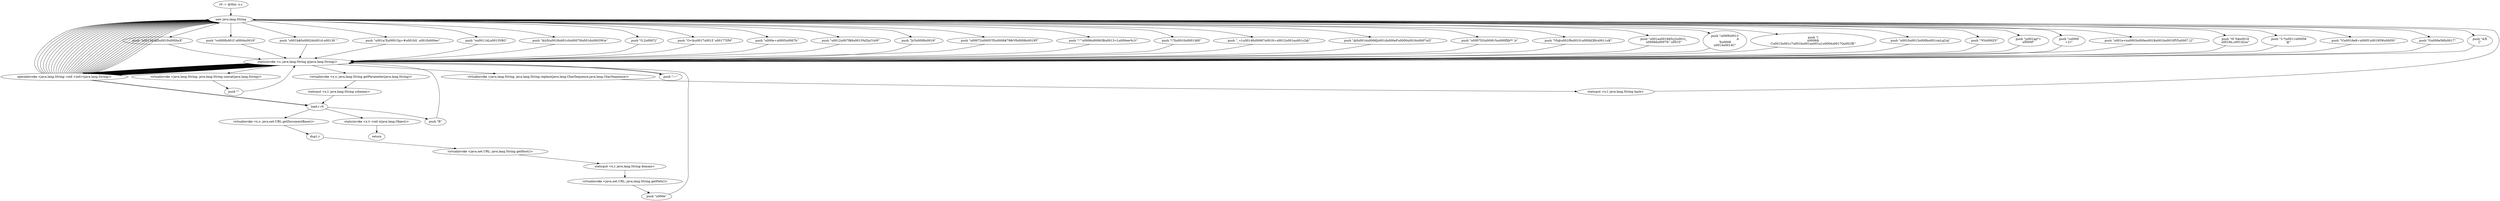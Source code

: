 digraph "" {
    "r0 := @this: x.s"
    "new java.lang.String"
    "r0 := @this: x.s"->"new java.lang.String";
    "push \"3.*|\u0011\u00058\r@\""
    "new java.lang.String"->"push \"3.*|\u0011\u00058\r@\"";
    "staticinvoke <s: java.lang.String g(java.lang.String)>"
    "push \"3.*|\u0011\u00058\r@\""->"staticinvoke <s: java.lang.String g(java.lang.String)>";
    "specialinvoke <java.lang.String: void <init>(java.lang.String)>"
    "staticinvoke <s: java.lang.String g(java.lang.String)>"->"specialinvoke <java.lang.String: void <init>(java.lang.String)>";
    "specialinvoke <java.lang.String: void <init>(java.lang.String)>"->"new java.lang.String";
    "push \"V)\u0016e8+\u0005\'\u00195W\u0005t\""
    "new java.lang.String"->"push \"V)\u0016e8+\u0005\'\u00195W\u0005t\"";
    "push \"V)\u0016e8+\u0005\'\u00195W\u0005t\""->"staticinvoke <s: java.lang.String g(java.lang.String)>";
    "staticinvoke <s: java.lang.String g(java.lang.String)>"->"specialinvoke <java.lang.String: void <init>(java.lang.String)>";
    "specialinvoke <java.lang.String: void <init>(java.lang.String)>"->"new java.lang.String";
    "push \"G\u000e56\f\u0017\""
    "new java.lang.String"->"push \"G\u000e56\f\u0017\"";
    "push \"G\u000e56\f\u0017\""->"staticinvoke <s: java.lang.String g(java.lang.String)>";
    "staticinvoke <s: java.lang.String g(java.lang.String)>"->"specialinvoke <java.lang.String: void <init>(java.lang.String)>";
    "specialinvoke <java.lang.String: void <init>(java.lang.String)>"->"new java.lang.String";
    "push \"4/X\r[\""
    "new java.lang.String"->"push \"4/X\r[\"";
    "push \"4/X\r[\""->"staticinvoke <s: java.lang.String g(java.lang.String)>";
    "staticinvoke <s: java.lang.String g(java.lang.String)>"->"specialinvoke <java.lang.String: void <init>(java.lang.String)>";
    "specialinvoke <java.lang.String: void <init>(java.lang.String)>"->"new java.lang.String";
    "push \"\u0013&\tkD\u0010\u000bsX\""
    "new java.lang.String"->"push \"\u0013&\tkD\u0010\u000bsX\"";
    "push \"\u0013&\tkD\u0010\u000bsX\""->"staticinvoke <s: java.lang.String g(java.lang.String)>";
    "staticinvoke <s: java.lang.String g(java.lang.String)>"->"specialinvoke <java.lang.String: void <init>(java.lang.String)>";
    "specialinvoke <java.lang.String: void <init>(java.lang.String)>"->"new java.lang.String";
    "push \"v\u000f\u001f \u0004\u0019\""
    "new java.lang.String"->"push \"v\u000f\u001f \u0004\u0019\"";
    "push \"v\u000f\u001f \u0004\u0019\""->"staticinvoke <s: java.lang.String g(java.lang.String)>";
    "staticinvoke <s: java.lang.String g(java.lang.String)>"->"specialinvoke <java.lang.String: void <init>(java.lang.String)>";
    "specialinvoke <java.lang.String: void <init>(java.lang.String)>"->"new java.lang.String";
    "push \"\u001b$0\u0002d\u001d-\u00130`\""
    "new java.lang.String"->"push \"\u001b$0\u0002d\u001d-\u00130`\"";
    "push \"\u001b$0\u0002d\u001d-\u00130`\""->"staticinvoke <s: java.lang.String g(java.lang.String)>";
    "staticinvoke <s: java.lang.String g(java.lang.String)>"->"specialinvoke <java.lang.String: void <init>(java.lang.String)>";
    "specialinvoke <java.lang.String: void <init>(java.lang.String)>"->"new java.lang.String";
    "push \"\u001a!X\u00015g=#\u001bS .\u001f\u000eo\""
    "new java.lang.String"->"push \"\u001a!X\u00015g=#\u001bS .\u001f\u000eo\"";
    "push \"\u001a!X\u00015g=#\u001bS .\u001f\u000eo\""->"staticinvoke <s: java.lang.String g(java.lang.String)>";
    "staticinvoke <s: java.lang.String g(java.lang.String)>"->"specialinvoke <java.lang.String: void <init>(java.lang.String)>";
    "specialinvoke <java.lang.String: void <init>(java.lang.String)>"->"new java.lang.String";
    "push \"o\u0011AL\u0013V8G\""
    "new java.lang.String"->"push \"o\u0011AL\u0013V8G\"";
    "push \"o\u0011AL\u0013V8G\""->"staticinvoke <s: java.lang.String g(java.lang.String)>";
    "staticinvoke <s: java.lang.String g(java.lang.String)>"->"specialinvoke <java.lang.String: void <init>(java.lang.String)>";
    "specialinvoke <java.lang.String: void <init>(java.lang.String)>"->"new java.lang.String";
    "push \"&h5\t\u0018\u001c0\u0007H\u001d\u0003W(e\""
    "new java.lang.String"->"push \"&h5\t\u0018\u001c0\u0007H\u001d\u0003W(e\"";
    "push \"&h5\t\u0018\u001c0\u0007H\u001d\u0003W(e\""->"staticinvoke <s: java.lang.String g(java.lang.String)>";
    "staticinvoke <s: java.lang.String g(java.lang.String)>"->"specialinvoke <java.lang.String: void <init>(java.lang.String)>";
    "specialinvoke <java.lang.String: void <init>(java.lang.String)>"->"new java.lang.String";
    "push \"O,2\u0007j\""
    "new java.lang.String"->"push \"O,2\u0007j\"";
    "push \"O,2\u0007j\""->"staticinvoke <s: java.lang.String g(java.lang.String)>";
    "staticinvoke <s: java.lang.String g(java.lang.String)>"->"specialinvoke <java.lang.String: void <init>(java.lang.String)>";
    "specialinvoke <java.lang.String: void <init>(java.lang.String)>"->"new java.lang.String";
    "push \"O<&\u0017\u0015`\u00177\f/M\""
    "new java.lang.String"->"push \"O<&\u0017\u0015`\u00177\f/M\"";
    "push \"O<&\u0017\u0015`\u00177\f/M\""->"staticinvoke <s: java.lang.String g(java.lang.String)>";
    "staticinvoke <s: java.lang.String g(java.lang.String)>"->"specialinvoke <java.lang.String: void <init>(java.lang.String)>";
    "specialinvoke <java.lang.String: void <init>(java.lang.String)>"->"new java.lang.String";
    "push \"\u000e+\u0005\u0007b\""
    "new java.lang.String"->"push \"\u000e+\u0005\u0007b\"";
    "push \"\u000e+\u0005\u0007b\""->"staticinvoke <s: java.lang.String g(java.lang.String)>";
    "staticinvoke <s: java.lang.String g(java.lang.String)>"->"specialinvoke <java.lang.String: void <init>(java.lang.String)>";
    "specialinvoke <java.lang.String: void <init>(java.lang.String)>"->"new java.lang.String";
    "push \"\u0012\u007f$9\u0013%jYp)?/uM\""
    "new java.lang.String"->"push \"\u0012\u007f$9\u0013%jYp)?/uM\"";
    "push \"\u0012\u007f$9\u0013%jYp)?/uM\""->"staticinvoke <s: java.lang.String g(java.lang.String)>";
    "staticinvoke <s: java.lang.String g(java.lang.String)>"->"specialinvoke <java.lang.String: void <init>(java.lang.String)>";
    "specialinvoke <java.lang.String: void <init>(java.lang.String)>"->"new java.lang.String";
    "push \"JyY\u0008\u0019\""
    "new java.lang.String"->"push \"JyY\u0008\u0019\"";
    "push \"JyY\u0008\u0019\""->"staticinvoke <s: java.lang.String g(java.lang.String)>";
    "staticinvoke <s: java.lang.String g(java.lang.String)>"->"specialinvoke <java.lang.String: void <init>(java.lang.String)>";
    "load.r r0"
    "specialinvoke <java.lang.String: void <init>(java.lang.String)>"->"load.r r0";
    "push \"R\""
    "load.r r0"->"push \"R\"";
    "push \"R\""->"staticinvoke <s: java.lang.String g(java.lang.String)>";
    "virtualinvoke <x.s: java.lang.String getParameter(java.lang.String)>"
    "staticinvoke <s: java.lang.String g(java.lang.String)>"->"virtualinvoke <x.s: java.lang.String getParameter(java.lang.String)>";
    "staticput <x.l: java.lang.String schemes>"
    "virtualinvoke <x.s: java.lang.String getParameter(java.lang.String)>"->"staticput <x.l: java.lang.String schemes>";
    "staticput <x.l: java.lang.String schemes>"->"load.r r0";
    "virtualinvoke <x.s: java.net.URL getDocumentBase()>"
    "load.r r0"->"virtualinvoke <x.s: java.net.URL getDocumentBase()>";
    "dup1.r"
    "virtualinvoke <x.s: java.net.URL getDocumentBase()>"->"dup1.r";
    "virtualinvoke <java.net.URL: java.lang.String getHost()>"
    "dup1.r"->"virtualinvoke <java.net.URL: java.lang.String getHost()>";
    "staticput <x.l: java.lang.String domain>"
    "virtualinvoke <java.net.URL: java.lang.String getHost()>"->"staticput <x.l: java.lang.String domain>";
    "virtualinvoke <java.net.URL: java.lang.String getPath()>"
    "staticput <x.l: java.lang.String domain>"->"virtualinvoke <java.net.URL: java.lang.String getPath()>";
    "push \"\u000e\""
    "virtualinvoke <java.net.URL: java.lang.String getPath()>"->"push \"\u000e\"";
    "push \"\u000e\""->"staticinvoke <s: java.lang.String g(java.lang.String)>";
    "push \":~\""
    "staticinvoke <s: java.lang.String g(java.lang.String)>"->"push \":~\"";
    "push \":~\""->"staticinvoke <s: java.lang.String g(java.lang.String)>";
    "virtualinvoke <java.lang.String: java.lang.String concat(java.lang.String)>"
    "staticinvoke <s: java.lang.String g(java.lang.String)>"->"virtualinvoke <java.lang.String: java.lang.String concat(java.lang.String)>";
    "push \"\""
    "virtualinvoke <java.lang.String: java.lang.String concat(java.lang.String)>"->"push \"\"";
    "push \"\""->"staticinvoke <s: java.lang.String g(java.lang.String)>";
    "virtualinvoke <java.lang.String: java.lang.String replace(java.lang.CharSequence,java.lang.CharSequence)>"
    "staticinvoke <s: java.lang.String g(java.lang.String)>"->"virtualinvoke <java.lang.String: java.lang.String replace(java.lang.CharSequence,java.lang.CharSequence)>";
    "staticput <x.l: java.lang.String hash>"
    "virtualinvoke <java.lang.String: java.lang.String replace(java.lang.CharSequence,java.lang.CharSequence)>"->"staticput <x.l: java.lang.String hash>";
    "staticput <x.l: java.lang.String hash>"->"new java.lang.String";
    "push \"\u00072\u0005?l5\u0006$798rV\f\u0008\u0019Y\""
    "new java.lang.String"->"push \"\u00072\u0005?l5\u0006$798rV\f\u0008\u0019Y\"";
    "push \"\u00072\u0005?l5\u0006$798rV\f\u0008\u0019Y\""->"staticinvoke <s: java.lang.String g(java.lang.String)>";
    "staticinvoke <s: java.lang.String g(java.lang.String)>"->"specialinvoke <java.lang.String: void <init>(java.lang.String)>";
    "specialinvoke <java.lang.String: void <init>(java.lang.String)>"->"new java.lang.String";
    "push \"!^\u0006\u00063B\u0013=L\u000ew%1t\""
    "new java.lang.String"->"push \"!^\u0006\u00063B\u0013=L\u000ew%1t\"";
    "push \"!^\u0006\u00063B\u0013=L\u000ew%1t\""->"staticinvoke <s: java.lang.String g(java.lang.String)>";
    "staticinvoke <s: java.lang.String g(java.lang.String)>"->"specialinvoke <java.lang.String: void <init>(java.lang.String)>";
    "specialinvoke <java.lang.String: void <init>(java.lang.String)>"->"new java.lang.String";
    "push \"\\\"X\u0010\u0001\\8H\""
    "new java.lang.String"->"push \"\\\"X\u0010\u0001\\8H\"";
    "push \"\\\"X\u0010\u0001\\8H\""->"staticinvoke <s: java.lang.String g(java.lang.String)>";
    "staticinvoke <s: java.lang.String g(java.lang.String)>"->"specialinvoke <java.lang.String: void <init>(java.lang.String)>";
    "specialinvoke <java.lang.String: void <init>(java.lang.String)>"->"new java.lang.String";
    "push \"_=l;\u0014f\u00067\u0018+\u0012\u001a\u001c2@\""
    "new java.lang.String"->"push \"_=l;\u0014f\u00067\u0018+\u0012\u001a\u001c2@\"";
    "push \"_=l;\u0014f\u00067\u0018+\u0012\u001a\u001c2@\""->"staticinvoke <s: java.lang.String g(java.lang.String)>";
    "staticinvoke <s: java.lang.String g(java.lang.String)>"->"specialinvoke <java.lang.String: void <init>(java.lang.String)>";
    "specialinvoke <java.lang.String: void <init>(java.lang.String)>"->"new java.lang.String";
    "push \"@\f\u0014\u0006J\u001d\u000eF\u0000\u0016\u0007uQ\""
    "new java.lang.String"->"push \"@\f\u0014\u0006J\u001d\u000eF\u0000\u0016\u0007uQ\"";
    "push \"@\f\u0014\u0006J\u001d\u000eF\u0000\u0016\u0007uQ\""->"staticinvoke <s: java.lang.String g(java.lang.String)>";
    "staticinvoke <s: java.lang.String g(java.lang.String)>"->"specialinvoke <java.lang.String: void <init>(java.lang.String)>";
    "specialinvoke <java.lang.String: void <init>(java.lang.String)>"->"new java.lang.String";
    "push \"\u0007D3\u0000;%\u000fXk** .b\""
    "new java.lang.String"->"push \"\u0007D3\u0000;%\u000fXk** .b\"";
    "push \"\u0007D3\u0000;%\u000fXk** .b\""->"staticinvoke <s: java.lang.String g(java.lang.String)>";
    "staticinvoke <s: java.lang.String g(java.lang.String)>"->"specialinvoke <java.lang.String: void <init>(java.lang.String)>";
    "specialinvoke <java.lang.String: void <init>(java.lang.String)>"->"new java.lang.String";
    "push \"Vh@\u001f9\u0010:\u000b[]Hr\u0011uK\""
    "new java.lang.String"->"push \"Vh@\u001f9\u0010:\u000b[]Hr\u0011uK\"";
    "push \"Vh@\u001f9\u0010:\u000b[]Hr\u0011uK\""->"staticinvoke <s: java.lang.String g(java.lang.String)>";
    "staticinvoke <s: java.lang.String g(java.lang.String)>"->"specialinvoke <java.lang.String: void <init>(java.lang.String)>";
    "specialinvoke <java.lang.String: void <init>(java.lang.String)>"->"new java.lang.String";
    "push \"\u001a\u0016$5vj2\u001c_\r\u0008d\u00076!`\u0010\""
    "new java.lang.String"->"push \"\u001a\u0016$5vj2\u001c_\r\u0008d\u00076!`\u0010\"";
    "push \"\u001a\u0016$5vj2\u001c_\r\u0008d\u00076!`\u0010\""->"staticinvoke <s: java.lang.String g(java.lang.String)>";
    "staticinvoke <s: java.lang.String g(java.lang.String)>"->"specialinvoke <java.lang.String: void <init>(java.lang.String)>";
    "specialinvoke <java.lang.String: void <init>(java.lang.String)>"->"new java.lang.String";
    "push \"\u000f\u0013\nA\r\'X\u0008\n\u0014\u0014C\""
    "new java.lang.String"->"push \"\u000f\u0013\nA\r\'X\u0008\n\u0014\u0014C\"";
    "push \"\u000f\u0013\nA\r\'X\u0008\n\u0014\u0014C\""->"staticinvoke <s: java.lang.String g(java.lang.String)>";
    "staticinvoke <s: java.lang.String g(java.lang.String)>"->"specialinvoke <java.lang.String: void <init>(java.lang.String)>";
    "specialinvoke <java.lang.String: void <init>(java.lang.String)>"->"new java.lang.String";
    "push \"|\n\u0006&\nC\u0013\u001c7\u001b\u001a\u001a}\u0004\u0017Q\u001fE\""
    "new java.lang.String"->"push \"|\n\u0006&\nC\u0013\u001c7\u001b\u001a\u001a}\u0004\u0017Q\u001fE\"";
    "push \"|\n\u0006&\nC\u0013\u001c7\u001b\u001a\u001a}\u0004\u0017Q\u001fE\""->"staticinvoke <s: java.lang.String g(java.lang.String)>";
    "staticinvoke <s: java.lang.String g(java.lang.String)>"->"specialinvoke <java.lang.String: void <init>(java.lang.String)>";
    "specialinvoke <java.lang.String: void <init>(java.lang.String)>"->"new java.lang.String";
    "push \"\u0010\u0013\u000b\u001cmLq2)q\""
    "new java.lang.String"->"push \"\u0010\u0013\u000b\u001cmLq2)q\"";
    "push \"\u0010\u0013\u000b\u001cmLq2)q\""->"staticinvoke <s: java.lang.String g(java.lang.String)>";
    "staticinvoke <s: java.lang.String g(java.lang.String)>"->"specialinvoke <java.lang.String: void <init>(java.lang.String)>";
    "specialinvoke <java.lang.String: void <init>(java.lang.String)>"->"new java.lang.String";
    "push \"?\tV\u0002V\""
    "new java.lang.String"->"push \"?\tV\u0002V\"";
    "push \"?\tV\u0002V\""->"staticinvoke <s: java.lang.String g(java.lang.String)>";
    "staticinvoke <s: java.lang.String g(java.lang.String)>"->"specialinvoke <java.lang.String: void <init>(java.lang.String)>";
    "specialinvoke <java.lang.String: void <init>(java.lang.String)>"->"new java.lang.String";
    "push \"j\u001ap*=\r\u0000f\""
    "new java.lang.String"->"push \"j\u001ap*=\r\u0000f\"";
    "push \"j\u001ap*=\r\u0000f\""->"staticinvoke <s: java.lang.String g(java.lang.String)>";
    "staticinvoke <s: java.lang.String g(java.lang.String)>"->"specialinvoke <java.lang.String: void <init>(java.lang.String)>";
    "specialinvoke <java.lang.String: void <init>(java.lang.String)>"->"new java.lang.String";
    "push \"c\u000f\n+{v\""
    "new java.lang.String"->"push \"c\u000f\n+{v\"";
    "push \"c\u000f\n+{v\""->"staticinvoke <s: java.lang.String g(java.lang.String)>";
    "staticinvoke <s: java.lang.String g(java.lang.String)>"->"specialinvoke <java.lang.String: void <init>(java.lang.String)>";
    "specialinvoke <java.lang.String: void <init>(java.lang.String)>"->"new java.lang.String";
    "push \"\u001e<x\u0003\u000e\u0018\u001b\u0010\fY5\u0007,1[\""
    "new java.lang.String"->"push \"\u001e<x\u0003\u000e\u0018\u001b\u0010\fY5\u0007,1[\"";
    "push \"\u001e<x\u0003\u000e\u0018\u001b\u0010\fY5\u0007,1[\""->"staticinvoke <s: java.lang.String g(java.lang.String)>";
    "staticinvoke <s: java.lang.String g(java.lang.String)>"->"specialinvoke <java.lang.String: void <init>(java.lang.String)>";
    "specialinvoke <java.lang.String: void <init>(java.lang.String)>"->"new java.lang.String";
    "push \"0I %k\u0018\n\u0018n,\u00142us\""
    "new java.lang.String"->"push \"0I %k\u0018\n\u0018n,\u00142us\"";
    "push \"0I %k\u0018\n\u0018n,\u00142us\""->"staticinvoke <s: java.lang.String g(java.lang.String)>";
    "staticinvoke <s: java.lang.String g(java.lang.String)>"->"specialinvoke <java.lang.String: void <init>(java.lang.String)>";
    "specialinvoke <java.lang.String: void <init>(java.lang.String)>"->"load.r r0";
    "staticinvoke <x.t: void s(java.lang.Object)>"
    "load.r r0"->"staticinvoke <x.t: void s(java.lang.Object)>";
    "return"
    "staticinvoke <x.t: void s(java.lang.Object)>"->"return";
}
